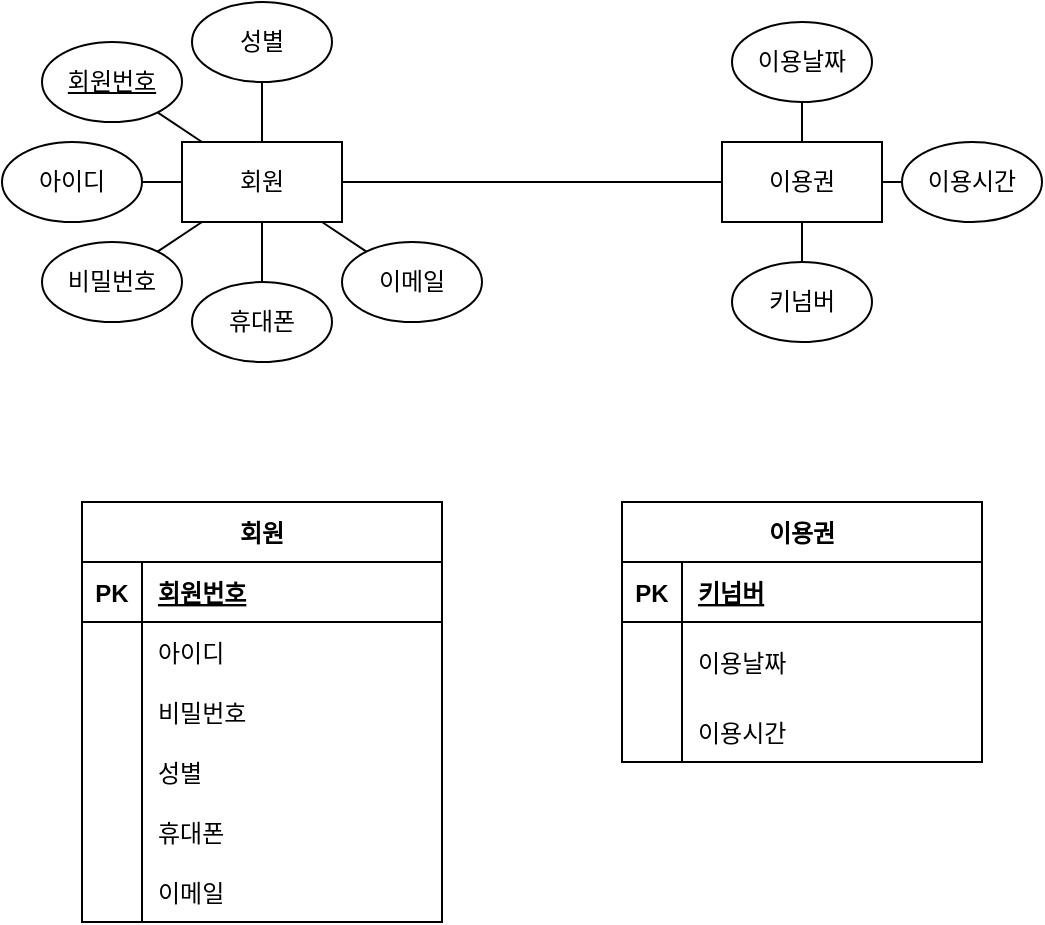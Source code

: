 <mxfile version="20.5.3" type="github">
  <diagram id="qJ5iFYqfq-WhB3UF0bhn" name="페이지-1">
    <mxGraphModel dx="1422" dy="762" grid="1" gridSize="10" guides="1" tooltips="1" connect="1" arrows="1" fold="1" page="1" pageScale="1" pageWidth="827" pageHeight="1169" math="0" shadow="0">
      <root>
        <mxCell id="0" />
        <mxCell id="1" parent="0" />
        <mxCell id="X7jV2OKJYhbMTRiO_9Sh-1" value="회원" style="rounded=0;whiteSpace=wrap;html=1;" vertex="1" parent="1">
          <mxGeometry x="190" y="270" width="80" height="40" as="geometry" />
        </mxCell>
        <mxCell id="X7jV2OKJYhbMTRiO_9Sh-2" value="회원번호" style="ellipse;whiteSpace=wrap;html=1;fontStyle=4" vertex="1" parent="1">
          <mxGeometry x="120" y="220" width="70" height="40" as="geometry" />
        </mxCell>
        <mxCell id="X7jV2OKJYhbMTRiO_9Sh-3" value="아이디" style="ellipse;whiteSpace=wrap;html=1;fontStyle=0" vertex="1" parent="1">
          <mxGeometry x="100" y="270" width="70" height="40" as="geometry" />
        </mxCell>
        <mxCell id="X7jV2OKJYhbMTRiO_9Sh-4" value="비밀번호" style="ellipse;whiteSpace=wrap;html=1;fontStyle=0" vertex="1" parent="1">
          <mxGeometry x="120" y="320" width="70" height="40" as="geometry" />
        </mxCell>
        <mxCell id="X7jV2OKJYhbMTRiO_9Sh-5" value="휴대폰" style="ellipse;whiteSpace=wrap;html=1;fontStyle=0" vertex="1" parent="1">
          <mxGeometry x="195" y="340" width="70" height="40" as="geometry" />
        </mxCell>
        <mxCell id="X7jV2OKJYhbMTRiO_9Sh-6" value="이메일" style="ellipse;whiteSpace=wrap;html=1;fontStyle=0" vertex="1" parent="1">
          <mxGeometry x="270" y="320" width="70" height="40" as="geometry" />
        </mxCell>
        <mxCell id="X7jV2OKJYhbMTRiO_9Sh-7" value="성별" style="ellipse;whiteSpace=wrap;html=1;fontStyle=0" vertex="1" parent="1">
          <mxGeometry x="195" y="200" width="70" height="40" as="geometry" />
        </mxCell>
        <mxCell id="X7jV2OKJYhbMTRiO_9Sh-14" value="" style="endArrow=none;html=1;rounded=0;" edge="1" parent="1" source="X7jV2OKJYhbMTRiO_9Sh-7" target="X7jV2OKJYhbMTRiO_9Sh-1">
          <mxGeometry width="50" height="50" relative="1" as="geometry">
            <mxPoint x="400" y="280" as="sourcePoint" />
            <mxPoint x="450" y="230" as="targetPoint" />
          </mxGeometry>
        </mxCell>
        <mxCell id="X7jV2OKJYhbMTRiO_9Sh-15" value="" style="endArrow=none;html=1;rounded=0;" edge="1" parent="1" source="X7jV2OKJYhbMTRiO_9Sh-1" target="X7jV2OKJYhbMTRiO_9Sh-2">
          <mxGeometry width="50" height="50" relative="1" as="geometry">
            <mxPoint x="240" y="250" as="sourcePoint" />
            <mxPoint x="240" y="280" as="targetPoint" />
          </mxGeometry>
        </mxCell>
        <mxCell id="X7jV2OKJYhbMTRiO_9Sh-16" value="" style="endArrow=none;html=1;rounded=0;" edge="1" parent="1" source="X7jV2OKJYhbMTRiO_9Sh-3" target="X7jV2OKJYhbMTRiO_9Sh-1">
          <mxGeometry width="50" height="50" relative="1" as="geometry">
            <mxPoint x="210" y="280" as="sourcePoint" />
            <mxPoint x="187.778" y="265.185" as="targetPoint" />
          </mxGeometry>
        </mxCell>
        <mxCell id="X7jV2OKJYhbMTRiO_9Sh-17" value="" style="endArrow=none;html=1;rounded=0;" edge="1" parent="1" source="X7jV2OKJYhbMTRiO_9Sh-4" target="X7jV2OKJYhbMTRiO_9Sh-1">
          <mxGeometry width="50" height="50" relative="1" as="geometry">
            <mxPoint x="180" y="300" as="sourcePoint" />
            <mxPoint x="200" y="300" as="targetPoint" />
          </mxGeometry>
        </mxCell>
        <mxCell id="X7jV2OKJYhbMTRiO_9Sh-18" value="" style="endArrow=none;html=1;rounded=0;" edge="1" parent="1" source="X7jV2OKJYhbMTRiO_9Sh-5" target="X7jV2OKJYhbMTRiO_9Sh-1">
          <mxGeometry width="50" height="50" relative="1" as="geometry">
            <mxPoint x="187.778" y="334.815" as="sourcePoint" />
            <mxPoint x="210" y="320" as="targetPoint" />
          </mxGeometry>
        </mxCell>
        <mxCell id="X7jV2OKJYhbMTRiO_9Sh-19" value="" style="endArrow=none;html=1;rounded=0;" edge="1" parent="1" source="X7jV2OKJYhbMTRiO_9Sh-6" target="X7jV2OKJYhbMTRiO_9Sh-1">
          <mxGeometry width="50" height="50" relative="1" as="geometry">
            <mxPoint x="240" y="350" as="sourcePoint" />
            <mxPoint x="240" y="320" as="targetPoint" />
          </mxGeometry>
        </mxCell>
        <mxCell id="X7jV2OKJYhbMTRiO_9Sh-20" value="이용권" style="rounded=0;whiteSpace=wrap;html=1;" vertex="1" parent="1">
          <mxGeometry x="460" y="270" width="80" height="40" as="geometry" />
        </mxCell>
        <mxCell id="X7jV2OKJYhbMTRiO_9Sh-21" value="이용시간" style="ellipse;whiteSpace=wrap;html=1;fontStyle=0" vertex="1" parent="1">
          <mxGeometry x="550" y="270" width="70" height="40" as="geometry" />
        </mxCell>
        <mxCell id="X7jV2OKJYhbMTRiO_9Sh-22" value="" style="endArrow=none;html=1;rounded=0;" edge="1" parent="1" source="X7jV2OKJYhbMTRiO_9Sh-20" target="X7jV2OKJYhbMTRiO_9Sh-1">
          <mxGeometry width="50" height="50" relative="1" as="geometry">
            <mxPoint x="390" y="420" as="sourcePoint" />
            <mxPoint x="440" y="370" as="targetPoint" />
          </mxGeometry>
        </mxCell>
        <mxCell id="X7jV2OKJYhbMTRiO_9Sh-23" value="이용날짜" style="ellipse;whiteSpace=wrap;html=1;fontStyle=0" vertex="1" parent="1">
          <mxGeometry x="465" y="210" width="70" height="40" as="geometry" />
        </mxCell>
        <mxCell id="X7jV2OKJYhbMTRiO_9Sh-24" value="키넘버" style="ellipse;whiteSpace=wrap;html=1;fontStyle=0" vertex="1" parent="1">
          <mxGeometry x="465" y="330" width="70" height="40" as="geometry" />
        </mxCell>
        <mxCell id="X7jV2OKJYhbMTRiO_9Sh-26" value="" style="endArrow=none;html=1;rounded=0;" edge="1" parent="1" source="X7jV2OKJYhbMTRiO_9Sh-20" target="X7jV2OKJYhbMTRiO_9Sh-23">
          <mxGeometry width="50" height="50" relative="1" as="geometry">
            <mxPoint x="390" y="420" as="sourcePoint" />
            <mxPoint x="440" y="370" as="targetPoint" />
          </mxGeometry>
        </mxCell>
        <mxCell id="X7jV2OKJYhbMTRiO_9Sh-27" value="" style="endArrow=none;html=1;rounded=0;" edge="1" parent="1" source="X7jV2OKJYhbMTRiO_9Sh-21" target="X7jV2OKJYhbMTRiO_9Sh-20">
          <mxGeometry width="50" height="50" relative="1" as="geometry">
            <mxPoint x="510" y="280" as="sourcePoint" />
            <mxPoint x="510" y="260" as="targetPoint" />
          </mxGeometry>
        </mxCell>
        <mxCell id="X7jV2OKJYhbMTRiO_9Sh-28" value="" style="endArrow=none;html=1;rounded=0;" edge="1" parent="1" source="X7jV2OKJYhbMTRiO_9Sh-24" target="X7jV2OKJYhbMTRiO_9Sh-20">
          <mxGeometry width="50" height="50" relative="1" as="geometry">
            <mxPoint x="520" y="290" as="sourcePoint" />
            <mxPoint x="520" y="270" as="targetPoint" />
          </mxGeometry>
        </mxCell>
        <mxCell id="X7jV2OKJYhbMTRiO_9Sh-29" value="회원" style="shape=table;startSize=30;container=1;collapsible=1;childLayout=tableLayout;fixedRows=1;rowLines=0;fontStyle=1;align=center;resizeLast=1;" vertex="1" parent="1">
          <mxGeometry x="140" y="450" width="180" height="210" as="geometry" />
        </mxCell>
        <mxCell id="X7jV2OKJYhbMTRiO_9Sh-30" value="" style="shape=tableRow;horizontal=0;startSize=0;swimlaneHead=0;swimlaneBody=0;fillColor=none;collapsible=0;dropTarget=0;points=[[0,0.5],[1,0.5]];portConstraint=eastwest;top=0;left=0;right=0;bottom=1;" vertex="1" parent="X7jV2OKJYhbMTRiO_9Sh-29">
          <mxGeometry y="30" width="180" height="30" as="geometry" />
        </mxCell>
        <mxCell id="X7jV2OKJYhbMTRiO_9Sh-31" value="PK" style="shape=partialRectangle;connectable=0;fillColor=none;top=0;left=0;bottom=0;right=0;fontStyle=1;overflow=hidden;" vertex="1" parent="X7jV2OKJYhbMTRiO_9Sh-30">
          <mxGeometry width="30" height="30" as="geometry">
            <mxRectangle width="30" height="30" as="alternateBounds" />
          </mxGeometry>
        </mxCell>
        <mxCell id="X7jV2OKJYhbMTRiO_9Sh-32" value="회원번호" style="shape=partialRectangle;connectable=0;fillColor=none;top=0;left=0;bottom=0;right=0;align=left;spacingLeft=6;fontStyle=5;overflow=hidden;" vertex="1" parent="X7jV2OKJYhbMTRiO_9Sh-30">
          <mxGeometry x="30" width="150" height="30" as="geometry">
            <mxRectangle width="150" height="30" as="alternateBounds" />
          </mxGeometry>
        </mxCell>
        <mxCell id="X7jV2OKJYhbMTRiO_9Sh-33" value="" style="shape=tableRow;horizontal=0;startSize=0;swimlaneHead=0;swimlaneBody=0;fillColor=none;collapsible=0;dropTarget=0;points=[[0,0.5],[1,0.5]];portConstraint=eastwest;top=0;left=0;right=0;bottom=0;" vertex="1" parent="X7jV2OKJYhbMTRiO_9Sh-29">
          <mxGeometry y="60" width="180" height="30" as="geometry" />
        </mxCell>
        <mxCell id="X7jV2OKJYhbMTRiO_9Sh-34" value="" style="shape=partialRectangle;connectable=0;fillColor=none;top=0;left=0;bottom=0;right=0;editable=1;overflow=hidden;" vertex="1" parent="X7jV2OKJYhbMTRiO_9Sh-33">
          <mxGeometry width="30" height="30" as="geometry">
            <mxRectangle width="30" height="30" as="alternateBounds" />
          </mxGeometry>
        </mxCell>
        <mxCell id="X7jV2OKJYhbMTRiO_9Sh-35" value="아이디" style="shape=partialRectangle;connectable=0;fillColor=none;top=0;left=0;bottom=0;right=0;align=left;spacingLeft=6;overflow=hidden;" vertex="1" parent="X7jV2OKJYhbMTRiO_9Sh-33">
          <mxGeometry x="30" width="150" height="30" as="geometry">
            <mxRectangle width="150" height="30" as="alternateBounds" />
          </mxGeometry>
        </mxCell>
        <mxCell id="X7jV2OKJYhbMTRiO_9Sh-36" value="" style="shape=tableRow;horizontal=0;startSize=0;swimlaneHead=0;swimlaneBody=0;fillColor=none;collapsible=0;dropTarget=0;points=[[0,0.5],[1,0.5]];portConstraint=eastwest;top=0;left=0;right=0;bottom=0;" vertex="1" parent="X7jV2OKJYhbMTRiO_9Sh-29">
          <mxGeometry y="90" width="180" height="30" as="geometry" />
        </mxCell>
        <mxCell id="X7jV2OKJYhbMTRiO_9Sh-37" value="" style="shape=partialRectangle;connectable=0;fillColor=none;top=0;left=0;bottom=0;right=0;editable=1;overflow=hidden;" vertex="1" parent="X7jV2OKJYhbMTRiO_9Sh-36">
          <mxGeometry width="30" height="30" as="geometry">
            <mxRectangle width="30" height="30" as="alternateBounds" />
          </mxGeometry>
        </mxCell>
        <mxCell id="X7jV2OKJYhbMTRiO_9Sh-38" value="비밀번호" style="shape=partialRectangle;connectable=0;fillColor=none;top=0;left=0;bottom=0;right=0;align=left;spacingLeft=6;overflow=hidden;" vertex="1" parent="X7jV2OKJYhbMTRiO_9Sh-36">
          <mxGeometry x="30" width="150" height="30" as="geometry">
            <mxRectangle width="150" height="30" as="alternateBounds" />
          </mxGeometry>
        </mxCell>
        <mxCell id="X7jV2OKJYhbMTRiO_9Sh-39" value="" style="shape=tableRow;horizontal=0;startSize=0;swimlaneHead=0;swimlaneBody=0;fillColor=none;collapsible=0;dropTarget=0;points=[[0,0.5],[1,0.5]];portConstraint=eastwest;top=0;left=0;right=0;bottom=0;" vertex="1" parent="X7jV2OKJYhbMTRiO_9Sh-29">
          <mxGeometry y="120" width="180" height="30" as="geometry" />
        </mxCell>
        <mxCell id="X7jV2OKJYhbMTRiO_9Sh-40" value="" style="shape=partialRectangle;connectable=0;fillColor=none;top=0;left=0;bottom=0;right=0;editable=1;overflow=hidden;" vertex="1" parent="X7jV2OKJYhbMTRiO_9Sh-39">
          <mxGeometry width="30" height="30" as="geometry">
            <mxRectangle width="30" height="30" as="alternateBounds" />
          </mxGeometry>
        </mxCell>
        <mxCell id="X7jV2OKJYhbMTRiO_9Sh-41" value="성별" style="shape=partialRectangle;connectable=0;fillColor=none;top=0;left=0;bottom=0;right=0;align=left;spacingLeft=6;overflow=hidden;" vertex="1" parent="X7jV2OKJYhbMTRiO_9Sh-39">
          <mxGeometry x="30" width="150" height="30" as="geometry">
            <mxRectangle width="150" height="30" as="alternateBounds" />
          </mxGeometry>
        </mxCell>
        <mxCell id="X7jV2OKJYhbMTRiO_9Sh-45" value="" style="shape=tableRow;horizontal=0;startSize=0;swimlaneHead=0;swimlaneBody=0;fillColor=none;collapsible=0;dropTarget=0;points=[[0,0.5],[1,0.5]];portConstraint=eastwest;top=0;left=0;right=0;bottom=0;" vertex="1" parent="X7jV2OKJYhbMTRiO_9Sh-29">
          <mxGeometry y="150" width="180" height="30" as="geometry" />
        </mxCell>
        <mxCell id="X7jV2OKJYhbMTRiO_9Sh-46" value="" style="shape=partialRectangle;connectable=0;fillColor=none;top=0;left=0;bottom=0;right=0;editable=1;overflow=hidden;" vertex="1" parent="X7jV2OKJYhbMTRiO_9Sh-45">
          <mxGeometry width="30" height="30" as="geometry">
            <mxRectangle width="30" height="30" as="alternateBounds" />
          </mxGeometry>
        </mxCell>
        <mxCell id="X7jV2OKJYhbMTRiO_9Sh-47" value="휴대폰" style="shape=partialRectangle;connectable=0;fillColor=none;top=0;left=0;bottom=0;right=0;align=left;spacingLeft=6;overflow=hidden;" vertex="1" parent="X7jV2OKJYhbMTRiO_9Sh-45">
          <mxGeometry x="30" width="150" height="30" as="geometry">
            <mxRectangle width="150" height="30" as="alternateBounds" />
          </mxGeometry>
        </mxCell>
        <mxCell id="X7jV2OKJYhbMTRiO_9Sh-42" value="" style="shape=tableRow;horizontal=0;startSize=0;swimlaneHead=0;swimlaneBody=0;fillColor=none;collapsible=0;dropTarget=0;points=[[0,0.5],[1,0.5]];portConstraint=eastwest;top=0;left=0;right=0;bottom=0;" vertex="1" parent="X7jV2OKJYhbMTRiO_9Sh-29">
          <mxGeometry y="180" width="180" height="30" as="geometry" />
        </mxCell>
        <mxCell id="X7jV2OKJYhbMTRiO_9Sh-43" value="" style="shape=partialRectangle;connectable=0;fillColor=none;top=0;left=0;bottom=0;right=0;editable=1;overflow=hidden;" vertex="1" parent="X7jV2OKJYhbMTRiO_9Sh-42">
          <mxGeometry width="30" height="30" as="geometry">
            <mxRectangle width="30" height="30" as="alternateBounds" />
          </mxGeometry>
        </mxCell>
        <mxCell id="X7jV2OKJYhbMTRiO_9Sh-44" value="이메일" style="shape=partialRectangle;connectable=0;fillColor=none;top=0;left=0;bottom=0;right=0;align=left;spacingLeft=6;overflow=hidden;" vertex="1" parent="X7jV2OKJYhbMTRiO_9Sh-42">
          <mxGeometry x="30" width="150" height="30" as="geometry">
            <mxRectangle width="150" height="30" as="alternateBounds" />
          </mxGeometry>
        </mxCell>
        <mxCell id="X7jV2OKJYhbMTRiO_9Sh-49" value="이용권" style="shape=table;startSize=30;container=1;collapsible=1;childLayout=tableLayout;fixedRows=1;rowLines=0;fontStyle=1;align=center;resizeLast=1;" vertex="1" parent="1">
          <mxGeometry x="410" y="450" width="180" height="130" as="geometry" />
        </mxCell>
        <mxCell id="X7jV2OKJYhbMTRiO_9Sh-50" value="" style="shape=tableRow;horizontal=0;startSize=0;swimlaneHead=0;swimlaneBody=0;fillColor=none;collapsible=0;dropTarget=0;points=[[0,0.5],[1,0.5]];portConstraint=eastwest;top=0;left=0;right=0;bottom=1;" vertex="1" parent="X7jV2OKJYhbMTRiO_9Sh-49">
          <mxGeometry y="30" width="180" height="30" as="geometry" />
        </mxCell>
        <mxCell id="X7jV2OKJYhbMTRiO_9Sh-51" value="PK" style="shape=partialRectangle;connectable=0;fillColor=none;top=0;left=0;bottom=0;right=0;fontStyle=1;overflow=hidden;" vertex="1" parent="X7jV2OKJYhbMTRiO_9Sh-50">
          <mxGeometry width="30" height="30" as="geometry">
            <mxRectangle width="30" height="30" as="alternateBounds" />
          </mxGeometry>
        </mxCell>
        <mxCell id="X7jV2OKJYhbMTRiO_9Sh-52" value="키넘버" style="shape=partialRectangle;connectable=0;fillColor=none;top=0;left=0;bottom=0;right=0;align=left;spacingLeft=6;fontStyle=5;overflow=hidden;" vertex="1" parent="X7jV2OKJYhbMTRiO_9Sh-50">
          <mxGeometry x="30" width="150" height="30" as="geometry">
            <mxRectangle width="150" height="30" as="alternateBounds" />
          </mxGeometry>
        </mxCell>
        <mxCell id="X7jV2OKJYhbMTRiO_9Sh-53" value="" style="shape=tableRow;horizontal=0;startSize=0;swimlaneHead=0;swimlaneBody=0;fillColor=none;collapsible=0;dropTarget=0;points=[[0,0.5],[1,0.5]];portConstraint=eastwest;top=0;left=0;right=0;bottom=0;" vertex="1" parent="X7jV2OKJYhbMTRiO_9Sh-49">
          <mxGeometry y="60" width="180" height="40" as="geometry" />
        </mxCell>
        <mxCell id="X7jV2OKJYhbMTRiO_9Sh-54" value="" style="shape=partialRectangle;connectable=0;fillColor=none;top=0;left=0;bottom=0;right=0;editable=1;overflow=hidden;" vertex="1" parent="X7jV2OKJYhbMTRiO_9Sh-53">
          <mxGeometry width="30" height="40" as="geometry">
            <mxRectangle width="30" height="40" as="alternateBounds" />
          </mxGeometry>
        </mxCell>
        <mxCell id="X7jV2OKJYhbMTRiO_9Sh-55" value="이용날짜" style="shape=partialRectangle;connectable=0;fillColor=none;top=0;left=0;bottom=0;right=0;align=left;spacingLeft=6;overflow=hidden;" vertex="1" parent="X7jV2OKJYhbMTRiO_9Sh-53">
          <mxGeometry x="30" width="150" height="40" as="geometry">
            <mxRectangle width="150" height="40" as="alternateBounds" />
          </mxGeometry>
        </mxCell>
        <mxCell id="X7jV2OKJYhbMTRiO_9Sh-56" value="" style="shape=tableRow;horizontal=0;startSize=0;swimlaneHead=0;swimlaneBody=0;fillColor=none;collapsible=0;dropTarget=0;points=[[0,0.5],[1,0.5]];portConstraint=eastwest;top=0;left=0;right=0;bottom=0;" vertex="1" parent="X7jV2OKJYhbMTRiO_9Sh-49">
          <mxGeometry y="100" width="180" height="30" as="geometry" />
        </mxCell>
        <mxCell id="X7jV2OKJYhbMTRiO_9Sh-57" value="" style="shape=partialRectangle;connectable=0;fillColor=none;top=0;left=0;bottom=0;right=0;editable=1;overflow=hidden;" vertex="1" parent="X7jV2OKJYhbMTRiO_9Sh-56">
          <mxGeometry width="30" height="30" as="geometry">
            <mxRectangle width="30" height="30" as="alternateBounds" />
          </mxGeometry>
        </mxCell>
        <mxCell id="X7jV2OKJYhbMTRiO_9Sh-58" value="이용시간" style="shape=partialRectangle;connectable=0;fillColor=none;top=0;left=0;bottom=0;right=0;align=left;spacingLeft=6;overflow=hidden;" vertex="1" parent="X7jV2OKJYhbMTRiO_9Sh-56">
          <mxGeometry x="30" width="150" height="30" as="geometry">
            <mxRectangle width="150" height="30" as="alternateBounds" />
          </mxGeometry>
        </mxCell>
      </root>
    </mxGraphModel>
  </diagram>
</mxfile>
